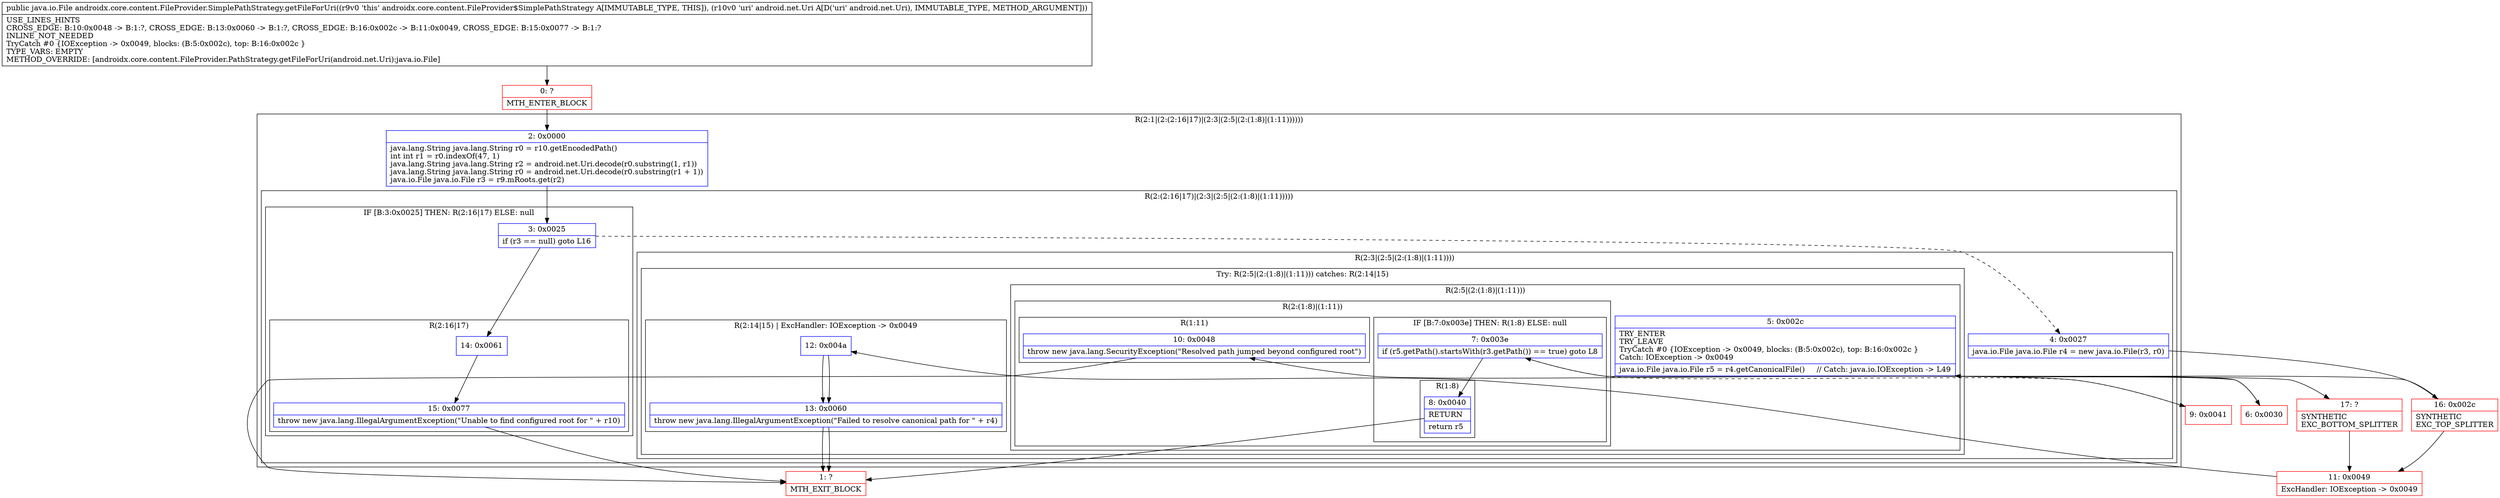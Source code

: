 digraph "CFG forandroidx.core.content.FileProvider.SimplePathStrategy.getFileForUri(Landroid\/net\/Uri;)Ljava\/io\/File;" {
subgraph cluster_Region_1282477639 {
label = "R(2:1|(2:(2:16|17)|(2:3|(2:5|(2:(1:8)|(1:11))))))";
node [shape=record,color=blue];
Node_2 [shape=record,label="{2\:\ 0x0000|java.lang.String java.lang.String r0 = r10.getEncodedPath()\lint int r1 = r0.indexOf(47, 1)\ljava.lang.String java.lang.String r2 = android.net.Uri.decode(r0.substring(1, r1))\ljava.lang.String java.lang.String r0 = android.net.Uri.decode(r0.substring(r1 + 1))\ljava.io.File java.io.File r3 = r9.mRoots.get(r2)\l}"];
subgraph cluster_Region_1959485553 {
label = "R(2:(2:16|17)|(2:3|(2:5|(2:(1:8)|(1:11)))))";
node [shape=record,color=blue];
subgraph cluster_IfRegion_1420223796 {
label = "IF [B:3:0x0025] THEN: R(2:16|17) ELSE: null";
node [shape=record,color=blue];
Node_3 [shape=record,label="{3\:\ 0x0025|if (r3 == null) goto L16\l}"];
subgraph cluster_Region_1790130813 {
label = "R(2:16|17)";
node [shape=record,color=blue];
Node_14 [shape=record,label="{14\:\ 0x0061}"];
Node_15 [shape=record,label="{15\:\ 0x0077|throw new java.lang.IllegalArgumentException(\"Unable to find configured root for \" + r10)\l}"];
}
}
subgraph cluster_Region_728594455 {
label = "R(2:3|(2:5|(2:(1:8)|(1:11))))";
node [shape=record,color=blue];
Node_4 [shape=record,label="{4\:\ 0x0027|java.io.File java.io.File r4 = new java.io.File(r3, r0)\l}"];
subgraph cluster_TryCatchRegion_711715913 {
label = "Try: R(2:5|(2:(1:8)|(1:11))) catches: R(2:14|15)";
node [shape=record,color=blue];
subgraph cluster_Region_323792291 {
label = "R(2:5|(2:(1:8)|(1:11)))";
node [shape=record,color=blue];
Node_5 [shape=record,label="{5\:\ 0x002c|TRY_ENTER\lTRY_LEAVE\lTryCatch #0 \{IOException \-\> 0x0049, blocks: (B:5:0x002c), top: B:16:0x002c \}\lCatch: IOException \-\> 0x0049\l|java.io.File java.io.File r5 = r4.getCanonicalFile()     \/\/ Catch: java.io.IOException \-\> L49\l}"];
subgraph cluster_Region_623243659 {
label = "R(2:(1:8)|(1:11))";
node [shape=record,color=blue];
subgraph cluster_IfRegion_1468760611 {
label = "IF [B:7:0x003e] THEN: R(1:8) ELSE: null";
node [shape=record,color=blue];
Node_7 [shape=record,label="{7\:\ 0x003e|if (r5.getPath().startsWith(r3.getPath()) == true) goto L8\l}"];
subgraph cluster_Region_810353176 {
label = "R(1:8)";
node [shape=record,color=blue];
Node_8 [shape=record,label="{8\:\ 0x0040|RETURN\l|return r5\l}"];
}
}
subgraph cluster_Region_172152246 {
label = "R(1:11)";
node [shape=record,color=blue];
Node_10 [shape=record,label="{10\:\ 0x0048|throw new java.lang.SecurityException(\"Resolved path jumped beyond configured root\")\l}"];
}
}
}
subgraph cluster_Region_1403109917 {
label = "R(2:14|15) | ExcHandler: IOException \-\> 0x0049\l";
node [shape=record,color=blue];
Node_12 [shape=record,label="{12\:\ 0x004a}"];
Node_13 [shape=record,label="{13\:\ 0x0060|throw new java.lang.IllegalArgumentException(\"Failed to resolve canonical path for \" + r4)\l}"];
}
}
}
}
}
subgraph cluster_Region_1403109917 {
label = "R(2:14|15) | ExcHandler: IOException \-\> 0x0049\l";
node [shape=record,color=blue];
Node_12 [shape=record,label="{12\:\ 0x004a}"];
Node_13 [shape=record,label="{13\:\ 0x0060|throw new java.lang.IllegalArgumentException(\"Failed to resolve canonical path for \" + r4)\l}"];
}
Node_0 [shape=record,color=red,label="{0\:\ ?|MTH_ENTER_BLOCK\l}"];
Node_16 [shape=record,color=red,label="{16\:\ 0x002c|SYNTHETIC\lEXC_TOP_SPLITTER\l}"];
Node_6 [shape=record,color=red,label="{6\:\ 0x0030}"];
Node_1 [shape=record,color=red,label="{1\:\ ?|MTH_EXIT_BLOCK\l}"];
Node_9 [shape=record,color=red,label="{9\:\ 0x0041}"];
Node_17 [shape=record,color=red,label="{17\:\ ?|SYNTHETIC\lEXC_BOTTOM_SPLITTER\l}"];
Node_11 [shape=record,color=red,label="{11\:\ 0x0049|ExcHandler: IOException \-\> 0x0049\l}"];
MethodNode[shape=record,label="{public java.io.File androidx.core.content.FileProvider.SimplePathStrategy.getFileForUri((r9v0 'this' androidx.core.content.FileProvider$SimplePathStrategy A[IMMUTABLE_TYPE, THIS]), (r10v0 'uri' android.net.Uri A[D('uri' android.net.Uri), IMMUTABLE_TYPE, METHOD_ARGUMENT]))  | USE_LINES_HINTS\lCROSS_EDGE: B:10:0x0048 \-\> B:1:?, CROSS_EDGE: B:13:0x0060 \-\> B:1:?, CROSS_EDGE: B:16:0x002c \-\> B:11:0x0049, CROSS_EDGE: B:15:0x0077 \-\> B:1:?\lINLINE_NOT_NEEDED\lTryCatch #0 \{IOException \-\> 0x0049, blocks: (B:5:0x002c), top: B:16:0x002c \}\lTYPE_VARS: EMPTY\lMETHOD_OVERRIDE: [androidx.core.content.FileProvider.PathStrategy.getFileForUri(android.net.Uri):java.io.File]\l}"];
MethodNode -> Node_0;Node_2 -> Node_3;
Node_3 -> Node_4[style=dashed];
Node_3 -> Node_14;
Node_14 -> Node_15;
Node_15 -> Node_1;
Node_4 -> Node_16;
Node_5 -> Node_6;
Node_5 -> Node_17;
Node_7 -> Node_8;
Node_7 -> Node_9[style=dashed];
Node_8 -> Node_1;
Node_10 -> Node_1;
Node_12 -> Node_13;
Node_13 -> Node_1;
Node_12 -> Node_13;
Node_13 -> Node_1;
Node_0 -> Node_2;
Node_16 -> Node_5;
Node_16 -> Node_11;
Node_6 -> Node_7;
Node_9 -> Node_10;
Node_17 -> Node_11;
Node_11 -> Node_12;
}


